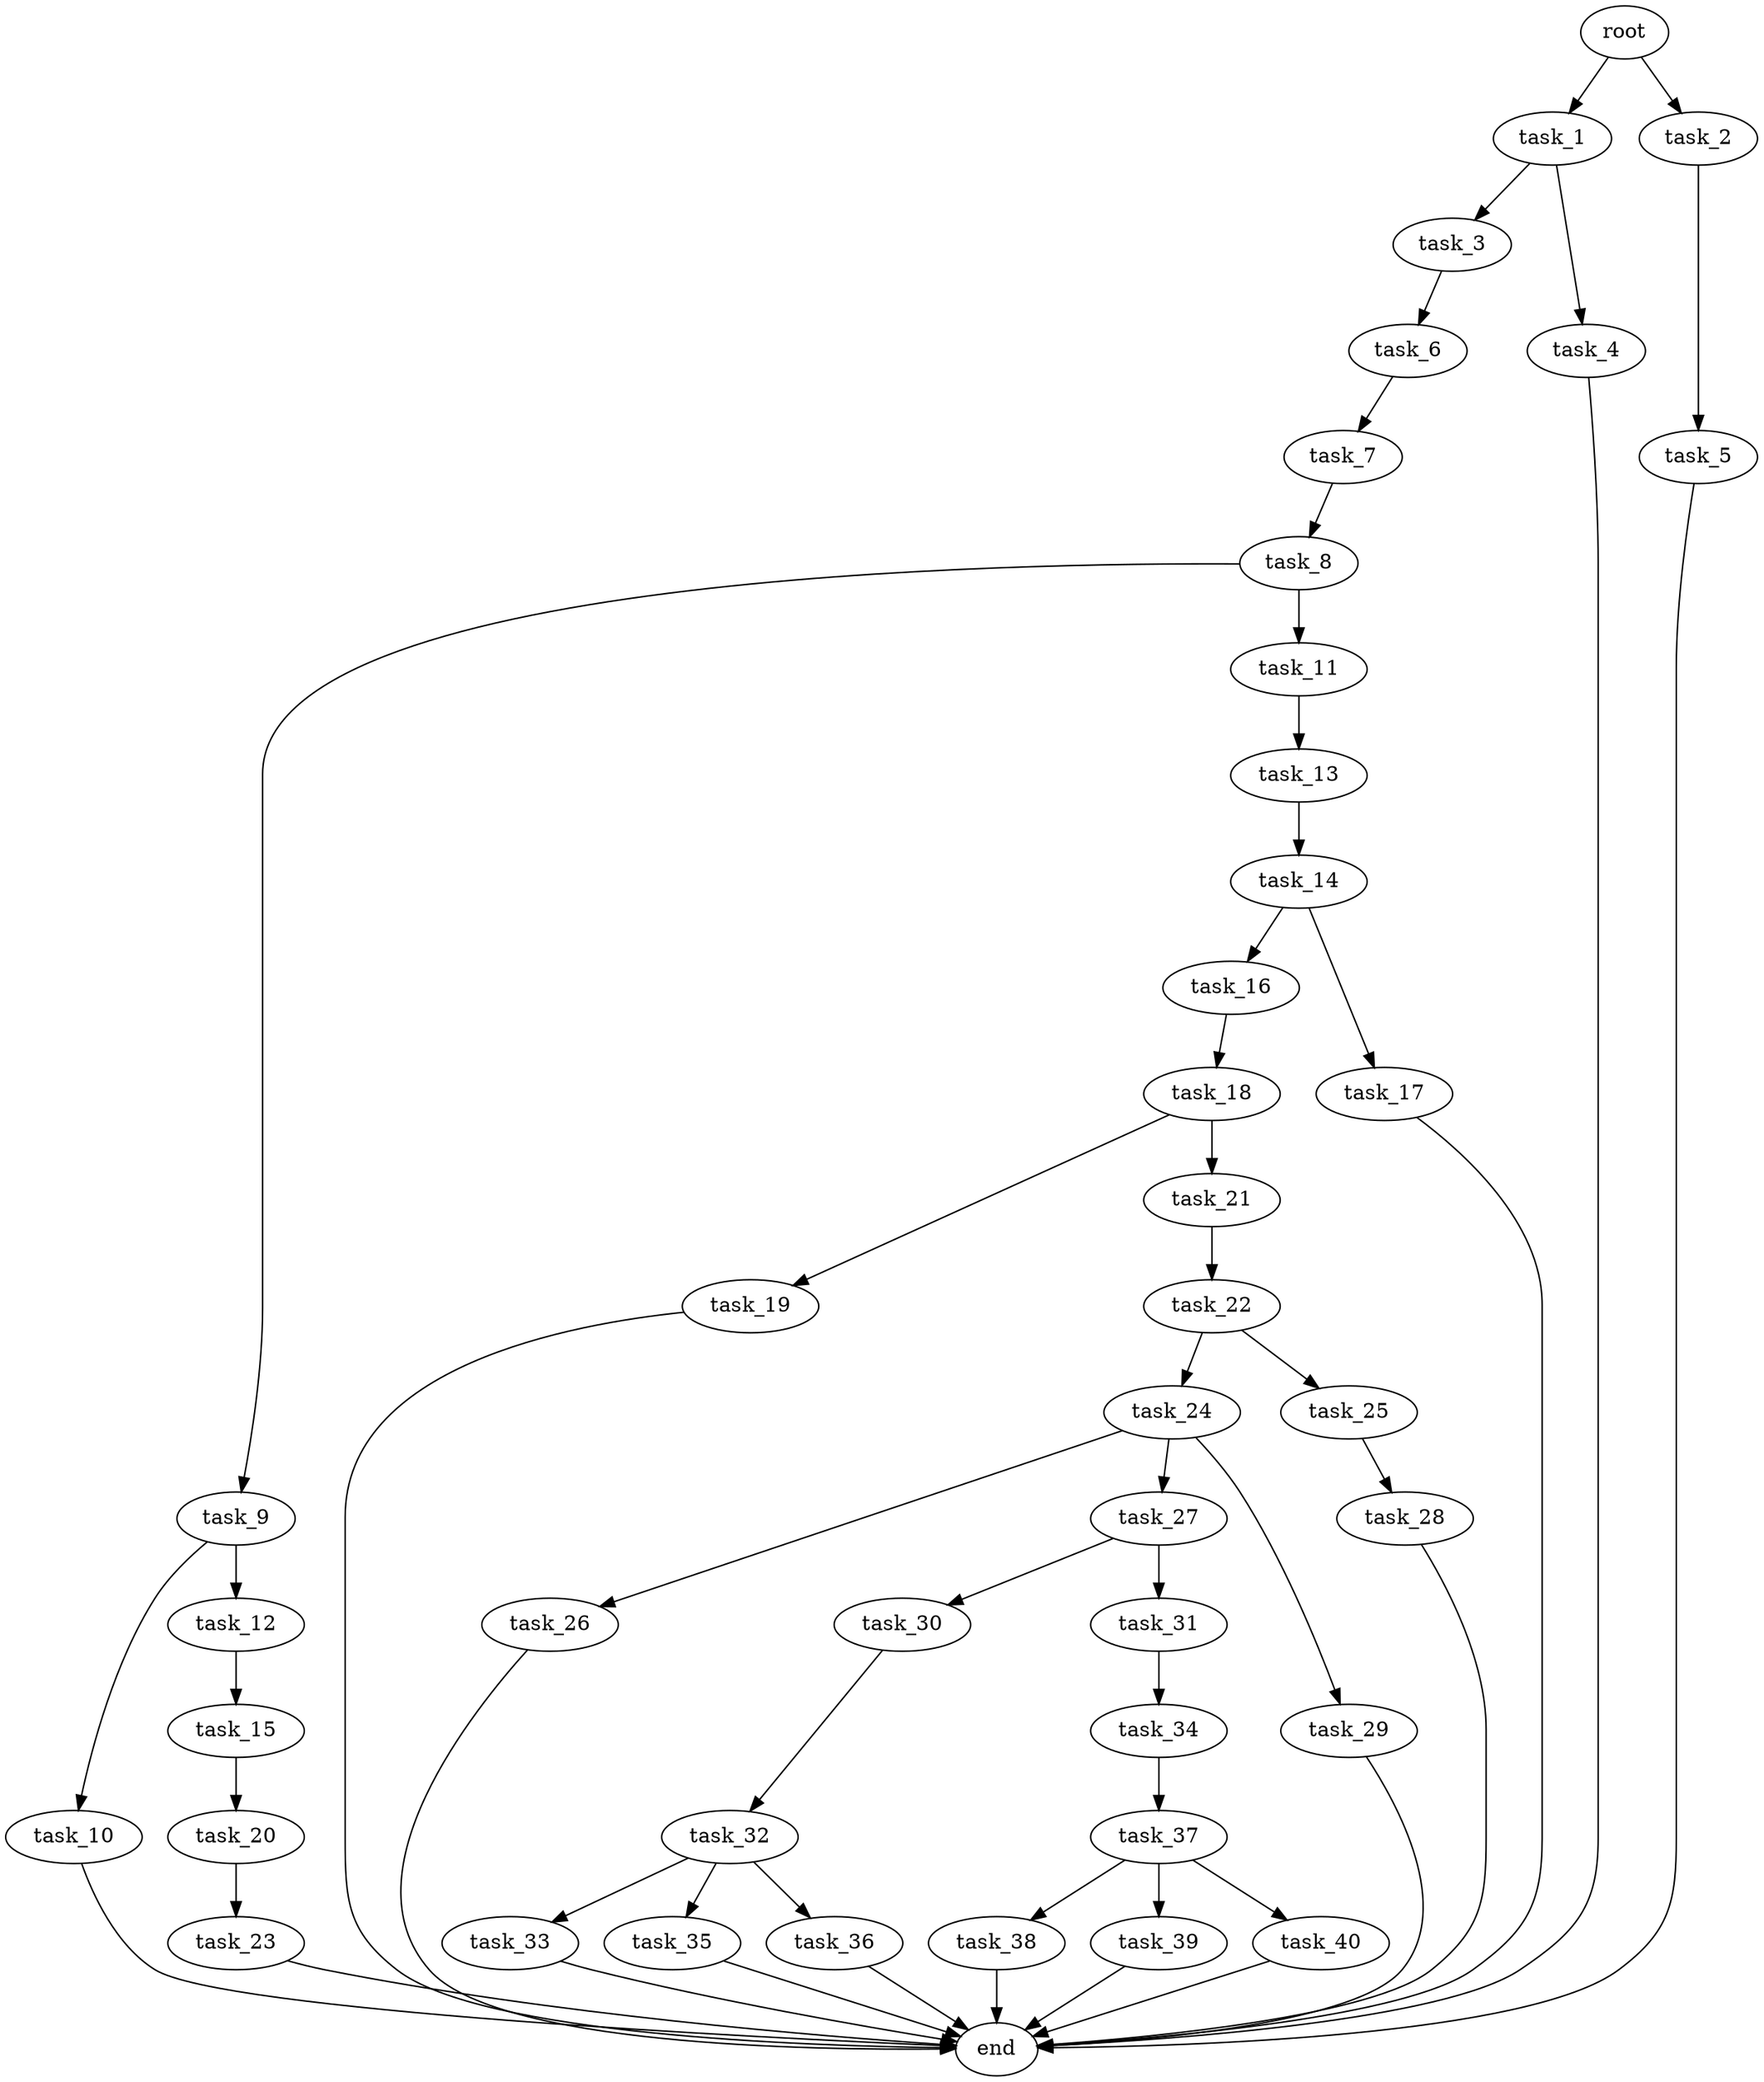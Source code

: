 digraph G {
  root [size="0.000000e+00"];
  task_1 [size="4.478164e+09"];
  task_2 [size="1.482173e+09"];
  task_3 [size="3.057900e+08"];
  task_4 [size="7.198206e+09"];
  task_5 [size="9.742037e+09"];
  task_6 [size="7.043333e+09"];
  task_7 [size="4.635090e+09"];
  task_8 [size="1.955662e+09"];
  task_9 [size="4.254638e+08"];
  task_10 [size="4.530178e+09"];
  task_11 [size="2.465784e+09"];
  task_12 [size="4.620000e+09"];
  task_13 [size="2.292661e+09"];
  task_14 [size="7.979961e+08"];
  task_15 [size="4.789361e+08"];
  task_16 [size="8.702421e+09"];
  task_17 [size="3.611850e+09"];
  task_18 [size="5.307411e+09"];
  task_19 [size="2.756202e+09"];
  task_20 [size="3.003065e+09"];
  task_21 [size="8.010465e+09"];
  task_22 [size="1.750631e+09"];
  task_23 [size="7.040943e+09"];
  task_24 [size="2.488767e+08"];
  task_25 [size="5.651747e+09"];
  task_26 [size="1.818077e+09"];
  task_27 [size="5.317385e+09"];
  task_28 [size="5.281695e+09"];
  task_29 [size="3.553980e+09"];
  task_30 [size="4.259658e+09"];
  task_31 [size="4.295420e+09"];
  task_32 [size="2.538353e+09"];
  task_33 [size="2.978108e+08"];
  task_34 [size="1.205843e+09"];
  task_35 [size="5.566133e+07"];
  task_36 [size="1.990449e+09"];
  task_37 [size="6.710837e+09"];
  task_38 [size="8.721809e+09"];
  task_39 [size="2.004456e+09"];
  task_40 [size="4.026396e+09"];
  end [size="0.000000e+00"];

  root -> task_1 [size="1.000000e-12"];
  root -> task_2 [size="1.000000e-12"];
  task_1 -> task_3 [size="3.057900e+07"];
  task_1 -> task_4 [size="7.198206e+08"];
  task_2 -> task_5 [size="9.742037e+08"];
  task_3 -> task_6 [size="7.043333e+08"];
  task_4 -> end [size="1.000000e-12"];
  task_5 -> end [size="1.000000e-12"];
  task_6 -> task_7 [size="4.635090e+08"];
  task_7 -> task_8 [size="1.955662e+08"];
  task_8 -> task_9 [size="4.254638e+07"];
  task_8 -> task_11 [size="2.465784e+08"];
  task_9 -> task_10 [size="4.530178e+08"];
  task_9 -> task_12 [size="4.620000e+08"];
  task_10 -> end [size="1.000000e-12"];
  task_11 -> task_13 [size="2.292661e+08"];
  task_12 -> task_15 [size="4.789361e+07"];
  task_13 -> task_14 [size="7.979961e+07"];
  task_14 -> task_16 [size="8.702421e+08"];
  task_14 -> task_17 [size="3.611850e+08"];
  task_15 -> task_20 [size="3.003065e+08"];
  task_16 -> task_18 [size="5.307411e+08"];
  task_17 -> end [size="1.000000e-12"];
  task_18 -> task_19 [size="2.756202e+08"];
  task_18 -> task_21 [size="8.010465e+08"];
  task_19 -> end [size="1.000000e-12"];
  task_20 -> task_23 [size="7.040943e+08"];
  task_21 -> task_22 [size="1.750631e+08"];
  task_22 -> task_24 [size="2.488767e+07"];
  task_22 -> task_25 [size="5.651747e+08"];
  task_23 -> end [size="1.000000e-12"];
  task_24 -> task_26 [size="1.818077e+08"];
  task_24 -> task_27 [size="5.317385e+08"];
  task_24 -> task_29 [size="3.553980e+08"];
  task_25 -> task_28 [size="5.281695e+08"];
  task_26 -> end [size="1.000000e-12"];
  task_27 -> task_30 [size="4.259658e+08"];
  task_27 -> task_31 [size="4.295420e+08"];
  task_28 -> end [size="1.000000e-12"];
  task_29 -> end [size="1.000000e-12"];
  task_30 -> task_32 [size="2.538353e+08"];
  task_31 -> task_34 [size="1.205843e+08"];
  task_32 -> task_33 [size="2.978108e+07"];
  task_32 -> task_35 [size="5.566133e+06"];
  task_32 -> task_36 [size="1.990449e+08"];
  task_33 -> end [size="1.000000e-12"];
  task_34 -> task_37 [size="6.710837e+08"];
  task_35 -> end [size="1.000000e-12"];
  task_36 -> end [size="1.000000e-12"];
  task_37 -> task_38 [size="8.721809e+08"];
  task_37 -> task_39 [size="2.004456e+08"];
  task_37 -> task_40 [size="4.026396e+08"];
  task_38 -> end [size="1.000000e-12"];
  task_39 -> end [size="1.000000e-12"];
  task_40 -> end [size="1.000000e-12"];
}

